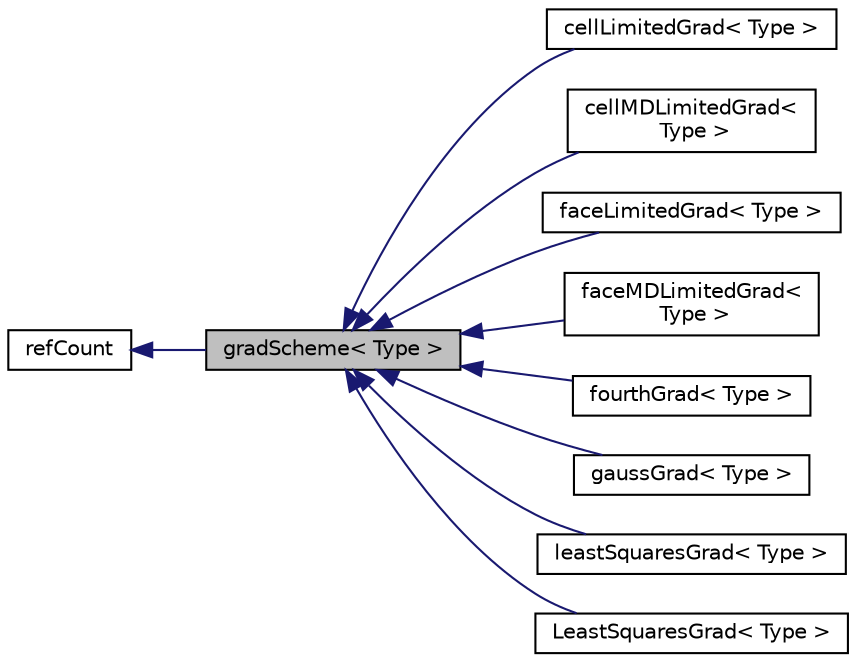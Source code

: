 digraph "gradScheme&lt; Type &gt;"
{
  bgcolor="transparent";
  edge [fontname="Helvetica",fontsize="10",labelfontname="Helvetica",labelfontsize="10"];
  node [fontname="Helvetica",fontsize="10",shape=record];
  rankdir="LR";
  Node1 [label="gradScheme\< Type \>",height=0.2,width=0.4,color="black", fillcolor="grey75", style="filled", fontcolor="black"];
  Node2 -> Node1 [dir="back",color="midnightblue",fontsize="10",style="solid",fontname="Helvetica"];
  Node2 [label="refCount",height=0.2,width=0.4,color="black",URL="$a02165.html",tooltip="Reference counter for various OpenFOAM components. "];
  Node1 -> Node3 [dir="back",color="midnightblue",fontsize="10",style="solid",fontname="Helvetica"];
  Node3 [label="cellLimitedGrad\< Type \>",height=0.2,width=0.4,color="black",URL="$a00212.html",tooltip="cellLimitedGrad gradient scheme applied to a runTime selected base gradient scheme. "];
  Node1 -> Node4 [dir="back",color="midnightblue",fontsize="10",style="solid",fontname="Helvetica"];
  Node4 [label="cellMDLimitedGrad\<\l Type \>",height=0.2,width=0.4,color="black",URL="$a00216.html",tooltip="cellMDLimitedGrad gradient scheme applied to a runTime selected base gradient scheme. "];
  Node1 -> Node5 [dir="back",color="midnightblue",fontsize="10",style="solid",fontname="Helvetica"];
  Node5 [label="faceLimitedGrad\< Type \>",height=0.2,width=0.4,color="black",URL="$a00738.html",tooltip="faceLimitedGrad gradient scheme applied to a runTime selected base gradient scheme. "];
  Node1 -> Node6 [dir="back",color="midnightblue",fontsize="10",style="solid",fontname="Helvetica"];
  Node6 [label="faceMDLimitedGrad\<\l Type \>",height=0.2,width=0.4,color="black",URL="$a00740.html",tooltip="faceMDLimitedGrad gradient scheme applied to a runTime selected base gradient scheme. "];
  Node1 -> Node7 [dir="back",color="midnightblue",fontsize="10",style="solid",fontname="Helvetica"];
  Node7 [label="fourthGrad\< Type \>",height=0.2,width=0.4,color="black",URL="$a00873.html",tooltip="Second-order gradient scheme using least-squares. "];
  Node1 -> Node8 [dir="back",color="midnightblue",fontsize="10",style="solid",fontname="Helvetica"];
  Node8 [label="gaussGrad\< Type \>",height=0.2,width=0.4,color="black",URL="$a00922.html",tooltip="Basic second-order gradient scheme using face-interpolation and Gauss&#39; theorem. "];
  Node1 -> Node9 [dir="back",color="midnightblue",fontsize="10",style="solid",fontname="Helvetica"];
  Node9 [label="leastSquaresGrad\< Type \>",height=0.2,width=0.4,color="black",URL="$a01317.html",tooltip="Second-order gradient scheme using least-squares. "];
  Node1 -> Node10 [dir="back",color="midnightblue",fontsize="10",style="solid",fontname="Helvetica"];
  Node10 [label="LeastSquaresGrad\< Type \>",height=0.2,width=0.4,color="black",URL="$a01316.html",tooltip="Gradient calculated using weighted least-squares on an arbitrary stencil. The stencil type is provide..."];
}
